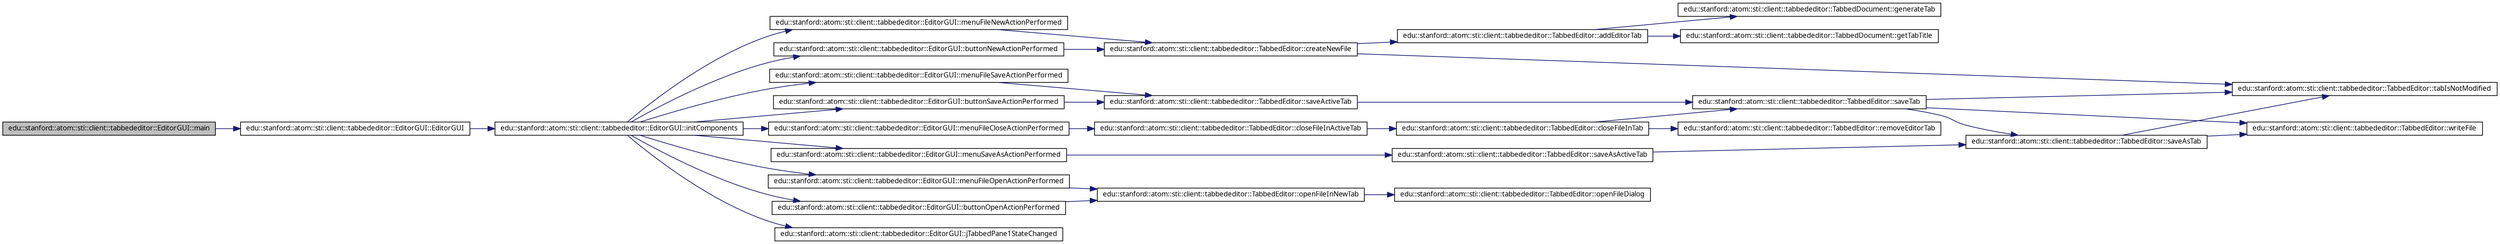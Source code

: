 digraph G
{
  edge [fontname="FreeSans.ttf",fontsize=10,labelfontname="FreeSans.ttf",labelfontsize=10];
  node [fontname="FreeSans.ttf",fontsize=10,shape=record];
  rankdir=LR;
  Node1 [label="edu::stanford::atom::sti::client::tabbededitor::EditorGUI::main",height=0.2,width=0.4,color="black", fillcolor="grey75", style="filled" fontcolor="black"];
  Node1 -> Node2 [color="midnightblue",fontsize=10,style="solid",fontname="FreeSans.ttf"];
  Node2 [label="edu::stanford::atom::sti::client::tabbededitor::EditorGUI::EditorGUI",height=0.2,width=0.4,color="black", fillcolor="white", style="filled",URL="$classedu_1_1stanford_1_1atom_1_1sti_1_1client_1_1tabbededitor_1_1EditorGUI.html#888d1714ac2ad5a1832fb37d19fa6d33"];
  Node2 -> Node3 [color="midnightblue",fontsize=10,style="solid",fontname="FreeSans.ttf"];
  Node3 [label="edu::stanford::atom::sti::client::tabbededitor::EditorGUI::initComponents",height=0.2,width=0.4,color="black", fillcolor="white", style="filled",URL="$classedu_1_1stanford_1_1atom_1_1sti_1_1client_1_1tabbededitor_1_1EditorGUI.html#d475f02d08d9d02f093e0d1dc120ad53"];
  Node3 -> Node4 [color="midnightblue",fontsize=10,style="solid",fontname="FreeSans.ttf"];
  Node4 [label="edu::stanford::atom::sti::client::tabbededitor::EditorGUI::buttonNewActionPerformed",height=0.2,width=0.4,color="black", fillcolor="white", style="filled",URL="$classedu_1_1stanford_1_1atom_1_1sti_1_1client_1_1tabbededitor_1_1EditorGUI.html#5555212709cce925014931ab2336ed6b"];
  Node4 -> Node5 [color="midnightblue",fontsize=10,style="solid",fontname="FreeSans.ttf"];
  Node5 [label="edu::stanford::atom::sti::client::tabbededitor::TabbedEditor::createNewFile",height=0.2,width=0.4,color="black", fillcolor="white", style="filled",URL="$classedu_1_1stanford_1_1atom_1_1sti_1_1client_1_1tabbededitor_1_1TabbedEditor.html#ed3e44e401299f4bce1b084c5b3ee6a1"];
  Node5 -> Node6 [color="midnightblue",fontsize=10,style="solid",fontname="FreeSans.ttf"];
  Node6 [label="edu::stanford::atom::sti::client::tabbededitor::TabbedEditor::addEditorTab",height=0.2,width=0.4,color="black", fillcolor="white", style="filled",URL="$classedu_1_1stanford_1_1atom_1_1sti_1_1client_1_1tabbededitor_1_1TabbedEditor.html#8dbd2dd6c50ba00d65b4cd30a502674e"];
  Node6 -> Node7 [color="midnightblue",fontsize=10,style="solid",fontname="FreeSans.ttf"];
  Node7 [label="edu::stanford::atom::sti::client::tabbededitor::TabbedDocument::generateTab",height=0.2,width=0.4,color="black", fillcolor="white", style="filled",URL="$classedu_1_1stanford_1_1atom_1_1sti_1_1client_1_1tabbededitor_1_1TabbedDocument.html#56828f3d035ff16d0f0b1ae5feaf8280"];
  Node6 -> Node8 [color="midnightblue",fontsize=10,style="solid",fontname="FreeSans.ttf"];
  Node8 [label="edu::stanford::atom::sti::client::tabbededitor::TabbedDocument::getTabTitle",height=0.2,width=0.4,color="black", fillcolor="white", style="filled",URL="$classedu_1_1stanford_1_1atom_1_1sti_1_1client_1_1tabbededitor_1_1TabbedDocument.html#4578e3779029f6d1e43794fdc7a89309"];
  Node5 -> Node9 [color="midnightblue",fontsize=10,style="solid",fontname="FreeSans.ttf"];
  Node9 [label="edu::stanford::atom::sti::client::tabbededitor::TabbedEditor::tabIsNotModified",height=0.2,width=0.4,color="black", fillcolor="white", style="filled",URL="$classedu_1_1stanford_1_1atom_1_1sti_1_1client_1_1tabbededitor_1_1TabbedEditor.html#022392ebe592e2e9845c265e034d92cc"];
  Node3 -> Node10 [color="midnightblue",fontsize=10,style="solid",fontname="FreeSans.ttf"];
  Node10 [label="edu::stanford::atom::sti::client::tabbededitor::EditorGUI::buttonOpenActionPerformed",height=0.2,width=0.4,color="black", fillcolor="white", style="filled",URL="$classedu_1_1stanford_1_1atom_1_1sti_1_1client_1_1tabbededitor_1_1EditorGUI.html#5c7c5fc87d9949aff2c88b61e8729e30"];
  Node10 -> Node11 [color="midnightblue",fontsize=10,style="solid",fontname="FreeSans.ttf"];
  Node11 [label="edu::stanford::atom::sti::client::tabbededitor::TabbedEditor::openFileInNewTab",height=0.2,width=0.4,color="black", fillcolor="white", style="filled",URL="$classedu_1_1stanford_1_1atom_1_1sti_1_1client_1_1tabbededitor_1_1TabbedEditor.html#fce8422b2282ae8346eff51556dc2de5"];
  Node11 -> Node12 [color="midnightblue",fontsize=10,style="solid",fontname="FreeSans.ttf"];
  Node12 [label="edu::stanford::atom::sti::client::tabbededitor::TabbedEditor::openFileDialog",height=0.2,width=0.4,color="black", fillcolor="white", style="filled",URL="$classedu_1_1stanford_1_1atom_1_1sti_1_1client_1_1tabbededitor_1_1TabbedEditor.html#19916324c6f93642bef937d3772248c3"];
  Node3 -> Node13 [color="midnightblue",fontsize=10,style="solid",fontname="FreeSans.ttf"];
  Node13 [label="edu::stanford::atom::sti::client::tabbededitor::EditorGUI::buttonSaveActionPerformed",height=0.2,width=0.4,color="black", fillcolor="white", style="filled",URL="$classedu_1_1stanford_1_1atom_1_1sti_1_1client_1_1tabbededitor_1_1EditorGUI.html#2cdde924e2c0ca1c588285c55a489b9b"];
  Node13 -> Node14 [color="midnightblue",fontsize=10,style="solid",fontname="FreeSans.ttf"];
  Node14 [label="edu::stanford::atom::sti::client::tabbededitor::TabbedEditor::saveActiveTab",height=0.2,width=0.4,color="black", fillcolor="white", style="filled",URL="$classedu_1_1stanford_1_1atom_1_1sti_1_1client_1_1tabbededitor_1_1TabbedEditor.html#2d82c5e3dddb2e71acf05d8975d80dc9"];
  Node14 -> Node15 [color="midnightblue",fontsize=10,style="solid",fontname="FreeSans.ttf"];
  Node15 [label="edu::stanford::atom::sti::client::tabbededitor::TabbedEditor::saveTab",height=0.2,width=0.4,color="black", fillcolor="white", style="filled",URL="$classedu_1_1stanford_1_1atom_1_1sti_1_1client_1_1tabbededitor_1_1TabbedEditor.html#575485b1cabd9b7042d678e0191de7d0"];
  Node15 -> Node16 [color="midnightblue",fontsize=10,style="solid",fontname="FreeSans.ttf"];
  Node16 [label="edu::stanford::atom::sti::client::tabbededitor::TabbedEditor::saveAsTab",height=0.2,width=0.4,color="black", fillcolor="white", style="filled",URL="$classedu_1_1stanford_1_1atom_1_1sti_1_1client_1_1tabbededitor_1_1TabbedEditor.html#4f30f04b5843cfacb9a40cc531d0c92e"];
  Node16 -> Node9 [color="midnightblue",fontsize=10,style="solid",fontname="FreeSans.ttf"];
  Node16 -> Node17 [color="midnightblue",fontsize=10,style="solid",fontname="FreeSans.ttf"];
  Node17 [label="edu::stanford::atom::sti::client::tabbededitor::TabbedEditor::writeFile",height=0.2,width=0.4,color="black", fillcolor="white", style="filled",URL="$classedu_1_1stanford_1_1atom_1_1sti_1_1client_1_1tabbededitor_1_1TabbedEditor.html#b3af8b83b35362eaccc2297acac473a0"];
  Node15 -> Node9 [color="midnightblue",fontsize=10,style="solid",fontname="FreeSans.ttf"];
  Node15 -> Node17 [color="midnightblue",fontsize=10,style="solid",fontname="FreeSans.ttf"];
  Node3 -> Node18 [color="midnightblue",fontsize=10,style="solid",fontname="FreeSans.ttf"];
  Node18 [label="edu::stanford::atom::sti::client::tabbededitor::EditorGUI::jTabbedPane1StateChanged",height=0.2,width=0.4,color="black", fillcolor="white", style="filled",URL="$classedu_1_1stanford_1_1atom_1_1sti_1_1client_1_1tabbededitor_1_1EditorGUI.html#27bfa9e7dd8ee9649ccea3a98264ff65"];
  Node3 -> Node19 [color="midnightblue",fontsize=10,style="solid",fontname="FreeSans.ttf"];
  Node19 [label="edu::stanford::atom::sti::client::tabbededitor::EditorGUI::menuFileCloseActionPerformed",height=0.2,width=0.4,color="black", fillcolor="white", style="filled",URL="$classedu_1_1stanford_1_1atom_1_1sti_1_1client_1_1tabbededitor_1_1EditorGUI.html#7536eac5b631aabd835d53db552bb6dd"];
  Node19 -> Node20 [color="midnightblue",fontsize=10,style="solid",fontname="FreeSans.ttf"];
  Node20 [label="edu::stanford::atom::sti::client::tabbededitor::TabbedEditor::closeFileInActiveTab",height=0.2,width=0.4,color="black", fillcolor="white", style="filled",URL="$classedu_1_1stanford_1_1atom_1_1sti_1_1client_1_1tabbededitor_1_1TabbedEditor.html#11913d09f1635a2b79998ecba3b0dcf4"];
  Node20 -> Node21 [color="midnightblue",fontsize=10,style="solid",fontname="FreeSans.ttf"];
  Node21 [label="edu::stanford::atom::sti::client::tabbededitor::TabbedEditor::closeFileInTab",height=0.2,width=0.4,color="black", fillcolor="white", style="filled",URL="$classedu_1_1stanford_1_1atom_1_1sti_1_1client_1_1tabbededitor_1_1TabbedEditor.html#df8ec94362d3f444077b8bfe9dda3be7"];
  Node21 -> Node22 [color="midnightblue",fontsize=10,style="solid",fontname="FreeSans.ttf"];
  Node22 [label="edu::stanford::atom::sti::client::tabbededitor::TabbedEditor::removeEditorTab",height=0.2,width=0.4,color="black", fillcolor="white", style="filled",URL="$classedu_1_1stanford_1_1atom_1_1sti_1_1client_1_1tabbededitor_1_1TabbedEditor.html#52b10c2be5c37a6ee7e2f85c8a26878d"];
  Node21 -> Node15 [color="midnightblue",fontsize=10,style="solid",fontname="FreeSans.ttf"];
  Node3 -> Node23 [color="midnightblue",fontsize=10,style="solid",fontname="FreeSans.ttf"];
  Node23 [label="edu::stanford::atom::sti::client::tabbededitor::EditorGUI::menuFileNewActionPerformed",height=0.2,width=0.4,color="black", fillcolor="white", style="filled",URL="$classedu_1_1stanford_1_1atom_1_1sti_1_1client_1_1tabbededitor_1_1EditorGUI.html#87c171e311a6d16a08b71a0f12d1d1a6"];
  Node23 -> Node5 [color="midnightblue",fontsize=10,style="solid",fontname="FreeSans.ttf"];
  Node3 -> Node24 [color="midnightblue",fontsize=10,style="solid",fontname="FreeSans.ttf"];
  Node24 [label="edu::stanford::atom::sti::client::tabbededitor::EditorGUI::menuFileOpenActionPerformed",height=0.2,width=0.4,color="black", fillcolor="white", style="filled",URL="$classedu_1_1stanford_1_1atom_1_1sti_1_1client_1_1tabbededitor_1_1EditorGUI.html#97fb52b1f74cc643bc460f9651e0e998"];
  Node24 -> Node11 [color="midnightblue",fontsize=10,style="solid",fontname="FreeSans.ttf"];
  Node3 -> Node25 [color="midnightblue",fontsize=10,style="solid",fontname="FreeSans.ttf"];
  Node25 [label="edu::stanford::atom::sti::client::tabbededitor::EditorGUI::menuFileSaveActionPerformed",height=0.2,width=0.4,color="black", fillcolor="white", style="filled",URL="$classedu_1_1stanford_1_1atom_1_1sti_1_1client_1_1tabbededitor_1_1EditorGUI.html#11e9ec8092980e29e1e6338124c8a177"];
  Node25 -> Node14 [color="midnightblue",fontsize=10,style="solid",fontname="FreeSans.ttf"];
  Node3 -> Node26 [color="midnightblue",fontsize=10,style="solid",fontname="FreeSans.ttf"];
  Node26 [label="edu::stanford::atom::sti::client::tabbededitor::EditorGUI::menuSaveAsActionPerformed",height=0.2,width=0.4,color="black", fillcolor="white", style="filled",URL="$classedu_1_1stanford_1_1atom_1_1sti_1_1client_1_1tabbededitor_1_1EditorGUI.html#97b56b5fcc0c2299d928544d6f25f615"];
  Node26 -> Node27 [color="midnightblue",fontsize=10,style="solid",fontname="FreeSans.ttf"];
  Node27 [label="edu::stanford::atom::sti::client::tabbededitor::TabbedEditor::saveAsActiveTab",height=0.2,width=0.4,color="black", fillcolor="white", style="filled",URL="$classedu_1_1stanford_1_1atom_1_1sti_1_1client_1_1tabbededitor_1_1TabbedEditor.html#6098e0f1bdbbb02abd232e0e87ff2a1b"];
  Node27 -> Node16 [color="midnightblue",fontsize=10,style="solid",fontname="FreeSans.ttf"];
}
